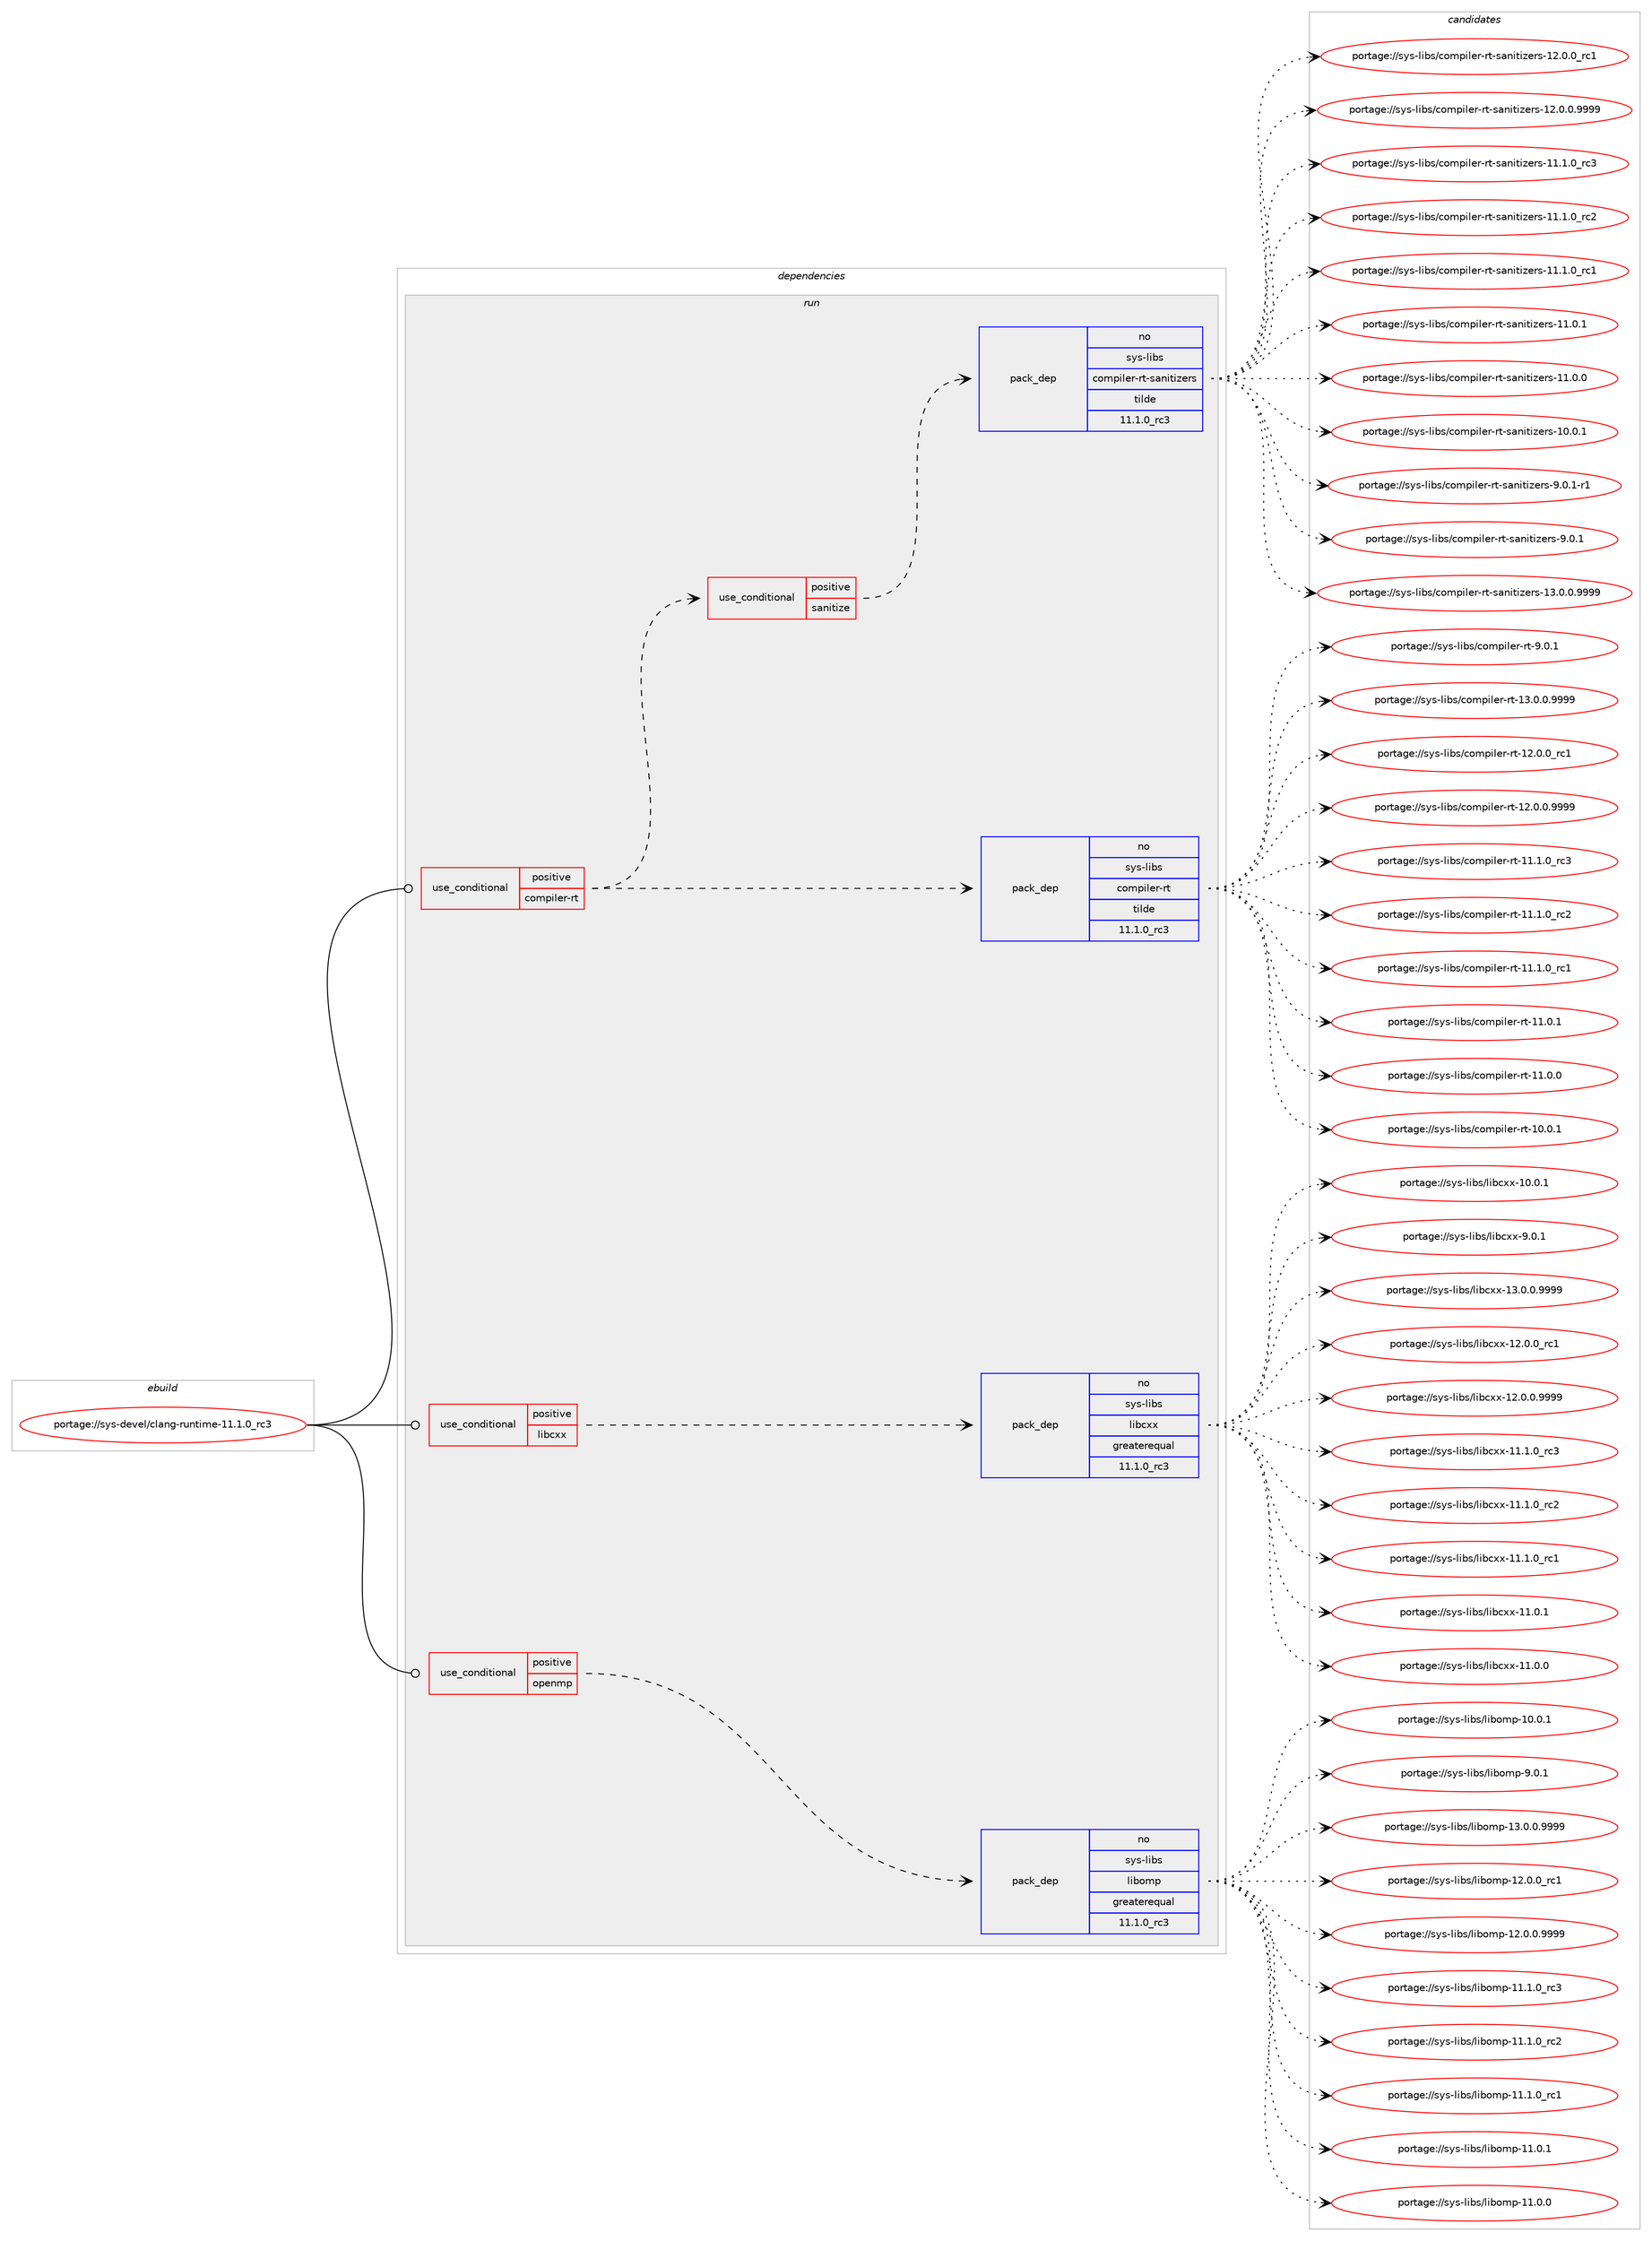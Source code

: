 digraph prolog {

# *************
# Graph options
# *************

newrank=true;
concentrate=true;
compound=true;
graph [rankdir=LR,fontname=Helvetica,fontsize=10,ranksep=1.5];#, ranksep=2.5, nodesep=0.2];
edge  [arrowhead=vee];
node  [fontname=Helvetica,fontsize=10];

# **********
# The ebuild
# **********

subgraph cluster_leftcol {
color=gray;
rank=same;
label=<<i>ebuild</i>>;
id [label="portage://sys-devel/clang-runtime-11.1.0_rc3", color=red, width=4, href="../sys-devel/clang-runtime-11.1.0_rc3.svg"];
}

# ****************
# The dependencies
# ****************

subgraph cluster_midcol {
color=gray;
label=<<i>dependencies</i>>;
subgraph cluster_compile {
fillcolor="#eeeeee";
style=filled;
label=<<i>compile</i>>;
}
subgraph cluster_compileandrun {
fillcolor="#eeeeee";
style=filled;
label=<<i>compile and run</i>>;
}
subgraph cluster_run {
fillcolor="#eeeeee";
style=filled;
label=<<i>run</i>>;
subgraph cond1826 {
dependency6866 [label=<<TABLE BORDER="0" CELLBORDER="1" CELLSPACING="0" CELLPADDING="4"><TR><TD ROWSPAN="3" CELLPADDING="10">use_conditional</TD></TR><TR><TD>positive</TD></TR><TR><TD>compiler-rt</TD></TR></TABLE>>, shape=none, color=red];
subgraph pack4949 {
dependency6867 [label=<<TABLE BORDER="0" CELLBORDER="1" CELLSPACING="0" CELLPADDING="4" WIDTH="220"><TR><TD ROWSPAN="6" CELLPADDING="30">pack_dep</TD></TR><TR><TD WIDTH="110">no</TD></TR><TR><TD>sys-libs</TD></TR><TR><TD>compiler-rt</TD></TR><TR><TD>tilde</TD></TR><TR><TD>11.1.0_rc3</TD></TR></TABLE>>, shape=none, color=blue];
}
dependency6866:e -> dependency6867:w [weight=20,style="dashed",arrowhead="vee"];
subgraph cond1827 {
dependency6868 [label=<<TABLE BORDER="0" CELLBORDER="1" CELLSPACING="0" CELLPADDING="4"><TR><TD ROWSPAN="3" CELLPADDING="10">use_conditional</TD></TR><TR><TD>positive</TD></TR><TR><TD>sanitize</TD></TR></TABLE>>, shape=none, color=red];
subgraph pack4950 {
dependency6869 [label=<<TABLE BORDER="0" CELLBORDER="1" CELLSPACING="0" CELLPADDING="4" WIDTH="220"><TR><TD ROWSPAN="6" CELLPADDING="30">pack_dep</TD></TR><TR><TD WIDTH="110">no</TD></TR><TR><TD>sys-libs</TD></TR><TR><TD>compiler-rt-sanitizers</TD></TR><TR><TD>tilde</TD></TR><TR><TD>11.1.0_rc3</TD></TR></TABLE>>, shape=none, color=blue];
}
dependency6868:e -> dependency6869:w [weight=20,style="dashed",arrowhead="vee"];
}
dependency6866:e -> dependency6868:w [weight=20,style="dashed",arrowhead="vee"];
}
id:e -> dependency6866:w [weight=20,style="solid",arrowhead="odot"];
subgraph cond1828 {
dependency6870 [label=<<TABLE BORDER="0" CELLBORDER="1" CELLSPACING="0" CELLPADDING="4"><TR><TD ROWSPAN="3" CELLPADDING="10">use_conditional</TD></TR><TR><TD>positive</TD></TR><TR><TD>libcxx</TD></TR></TABLE>>, shape=none, color=red];
subgraph pack4951 {
dependency6871 [label=<<TABLE BORDER="0" CELLBORDER="1" CELLSPACING="0" CELLPADDING="4" WIDTH="220"><TR><TD ROWSPAN="6" CELLPADDING="30">pack_dep</TD></TR><TR><TD WIDTH="110">no</TD></TR><TR><TD>sys-libs</TD></TR><TR><TD>libcxx</TD></TR><TR><TD>greaterequal</TD></TR><TR><TD>11.1.0_rc3</TD></TR></TABLE>>, shape=none, color=blue];
}
dependency6870:e -> dependency6871:w [weight=20,style="dashed",arrowhead="vee"];
}
id:e -> dependency6870:w [weight=20,style="solid",arrowhead="odot"];
subgraph cond1829 {
dependency6872 [label=<<TABLE BORDER="0" CELLBORDER="1" CELLSPACING="0" CELLPADDING="4"><TR><TD ROWSPAN="3" CELLPADDING="10">use_conditional</TD></TR><TR><TD>positive</TD></TR><TR><TD>openmp</TD></TR></TABLE>>, shape=none, color=red];
subgraph pack4952 {
dependency6873 [label=<<TABLE BORDER="0" CELLBORDER="1" CELLSPACING="0" CELLPADDING="4" WIDTH="220"><TR><TD ROWSPAN="6" CELLPADDING="30">pack_dep</TD></TR><TR><TD WIDTH="110">no</TD></TR><TR><TD>sys-libs</TD></TR><TR><TD>libomp</TD></TR><TR><TD>greaterequal</TD></TR><TR><TD>11.1.0_rc3</TD></TR></TABLE>>, shape=none, color=blue];
}
dependency6872:e -> dependency6873:w [weight=20,style="dashed",arrowhead="vee"];
}
id:e -> dependency6872:w [weight=20,style="solid",arrowhead="odot"];
}
}

# **************
# The candidates
# **************

subgraph cluster_choices {
rank=same;
color=gray;
label=<<i>candidates</i>>;

subgraph choice4949 {
color=black;
nodesep=1;
choice1151211154510810598115479911110911210510810111445114116455746484649 [label="portage://sys-libs/compiler-rt-9.0.1", color=red, width=4,href="../sys-libs/compiler-rt-9.0.1.svg"];
choice1151211154510810598115479911110911210510810111445114116454951464846484657575757 [label="portage://sys-libs/compiler-rt-13.0.0.9999", color=red, width=4,href="../sys-libs/compiler-rt-13.0.0.9999.svg"];
choice115121115451081059811547991111091121051081011144511411645495046484648951149949 [label="portage://sys-libs/compiler-rt-12.0.0_rc1", color=red, width=4,href="../sys-libs/compiler-rt-12.0.0_rc1.svg"];
choice1151211154510810598115479911110911210510810111445114116454950464846484657575757 [label="portage://sys-libs/compiler-rt-12.0.0.9999", color=red, width=4,href="../sys-libs/compiler-rt-12.0.0.9999.svg"];
choice115121115451081059811547991111091121051081011144511411645494946494648951149951 [label="portage://sys-libs/compiler-rt-11.1.0_rc3", color=red, width=4,href="../sys-libs/compiler-rt-11.1.0_rc3.svg"];
choice115121115451081059811547991111091121051081011144511411645494946494648951149950 [label="portage://sys-libs/compiler-rt-11.1.0_rc2", color=red, width=4,href="../sys-libs/compiler-rt-11.1.0_rc2.svg"];
choice115121115451081059811547991111091121051081011144511411645494946494648951149949 [label="portage://sys-libs/compiler-rt-11.1.0_rc1", color=red, width=4,href="../sys-libs/compiler-rt-11.1.0_rc1.svg"];
choice115121115451081059811547991111091121051081011144511411645494946484649 [label="portage://sys-libs/compiler-rt-11.0.1", color=red, width=4,href="../sys-libs/compiler-rt-11.0.1.svg"];
choice115121115451081059811547991111091121051081011144511411645494946484648 [label="portage://sys-libs/compiler-rt-11.0.0", color=red, width=4,href="../sys-libs/compiler-rt-11.0.0.svg"];
choice115121115451081059811547991111091121051081011144511411645494846484649 [label="portage://sys-libs/compiler-rt-10.0.1", color=red, width=4,href="../sys-libs/compiler-rt-10.0.1.svg"];
dependency6867:e -> choice1151211154510810598115479911110911210510810111445114116455746484649:w [style=dotted,weight="100"];
dependency6867:e -> choice1151211154510810598115479911110911210510810111445114116454951464846484657575757:w [style=dotted,weight="100"];
dependency6867:e -> choice115121115451081059811547991111091121051081011144511411645495046484648951149949:w [style=dotted,weight="100"];
dependency6867:e -> choice1151211154510810598115479911110911210510810111445114116454950464846484657575757:w [style=dotted,weight="100"];
dependency6867:e -> choice115121115451081059811547991111091121051081011144511411645494946494648951149951:w [style=dotted,weight="100"];
dependency6867:e -> choice115121115451081059811547991111091121051081011144511411645494946494648951149950:w [style=dotted,weight="100"];
dependency6867:e -> choice115121115451081059811547991111091121051081011144511411645494946494648951149949:w [style=dotted,weight="100"];
dependency6867:e -> choice115121115451081059811547991111091121051081011144511411645494946484649:w [style=dotted,weight="100"];
dependency6867:e -> choice115121115451081059811547991111091121051081011144511411645494946484648:w [style=dotted,weight="100"];
dependency6867:e -> choice115121115451081059811547991111091121051081011144511411645494846484649:w [style=dotted,weight="100"];
}
subgraph choice4950 {
color=black;
nodesep=1;
choice115121115451081059811547991111091121051081011144511411645115971101051161051221011141154557464846494511449 [label="portage://sys-libs/compiler-rt-sanitizers-9.0.1-r1", color=red, width=4,href="../sys-libs/compiler-rt-sanitizers-9.0.1-r1.svg"];
choice11512111545108105981154799111109112105108101114451141164511597110105116105122101114115455746484649 [label="portage://sys-libs/compiler-rt-sanitizers-9.0.1", color=red, width=4,href="../sys-libs/compiler-rt-sanitizers-9.0.1.svg"];
choice11512111545108105981154799111109112105108101114451141164511597110105116105122101114115454951464846484657575757 [label="portage://sys-libs/compiler-rt-sanitizers-13.0.0.9999", color=red, width=4,href="../sys-libs/compiler-rt-sanitizers-13.0.0.9999.svg"];
choice1151211154510810598115479911110911210510810111445114116451159711010511610512210111411545495046484648951149949 [label="portage://sys-libs/compiler-rt-sanitizers-12.0.0_rc1", color=red, width=4,href="../sys-libs/compiler-rt-sanitizers-12.0.0_rc1.svg"];
choice11512111545108105981154799111109112105108101114451141164511597110105116105122101114115454950464846484657575757 [label="portage://sys-libs/compiler-rt-sanitizers-12.0.0.9999", color=red, width=4,href="../sys-libs/compiler-rt-sanitizers-12.0.0.9999.svg"];
choice1151211154510810598115479911110911210510810111445114116451159711010511610512210111411545494946494648951149951 [label="portage://sys-libs/compiler-rt-sanitizers-11.1.0_rc3", color=red, width=4,href="../sys-libs/compiler-rt-sanitizers-11.1.0_rc3.svg"];
choice1151211154510810598115479911110911210510810111445114116451159711010511610512210111411545494946494648951149950 [label="portage://sys-libs/compiler-rt-sanitizers-11.1.0_rc2", color=red, width=4,href="../sys-libs/compiler-rt-sanitizers-11.1.0_rc2.svg"];
choice1151211154510810598115479911110911210510810111445114116451159711010511610512210111411545494946494648951149949 [label="portage://sys-libs/compiler-rt-sanitizers-11.1.0_rc1", color=red, width=4,href="../sys-libs/compiler-rt-sanitizers-11.1.0_rc1.svg"];
choice1151211154510810598115479911110911210510810111445114116451159711010511610512210111411545494946484649 [label="portage://sys-libs/compiler-rt-sanitizers-11.0.1", color=red, width=4,href="../sys-libs/compiler-rt-sanitizers-11.0.1.svg"];
choice1151211154510810598115479911110911210510810111445114116451159711010511610512210111411545494946484648 [label="portage://sys-libs/compiler-rt-sanitizers-11.0.0", color=red, width=4,href="../sys-libs/compiler-rt-sanitizers-11.0.0.svg"];
choice1151211154510810598115479911110911210510810111445114116451159711010511610512210111411545494846484649 [label="portage://sys-libs/compiler-rt-sanitizers-10.0.1", color=red, width=4,href="../sys-libs/compiler-rt-sanitizers-10.0.1.svg"];
dependency6869:e -> choice115121115451081059811547991111091121051081011144511411645115971101051161051221011141154557464846494511449:w [style=dotted,weight="100"];
dependency6869:e -> choice11512111545108105981154799111109112105108101114451141164511597110105116105122101114115455746484649:w [style=dotted,weight="100"];
dependency6869:e -> choice11512111545108105981154799111109112105108101114451141164511597110105116105122101114115454951464846484657575757:w [style=dotted,weight="100"];
dependency6869:e -> choice1151211154510810598115479911110911210510810111445114116451159711010511610512210111411545495046484648951149949:w [style=dotted,weight="100"];
dependency6869:e -> choice11512111545108105981154799111109112105108101114451141164511597110105116105122101114115454950464846484657575757:w [style=dotted,weight="100"];
dependency6869:e -> choice1151211154510810598115479911110911210510810111445114116451159711010511610512210111411545494946494648951149951:w [style=dotted,weight="100"];
dependency6869:e -> choice1151211154510810598115479911110911210510810111445114116451159711010511610512210111411545494946494648951149950:w [style=dotted,weight="100"];
dependency6869:e -> choice1151211154510810598115479911110911210510810111445114116451159711010511610512210111411545494946494648951149949:w [style=dotted,weight="100"];
dependency6869:e -> choice1151211154510810598115479911110911210510810111445114116451159711010511610512210111411545494946484649:w [style=dotted,weight="100"];
dependency6869:e -> choice1151211154510810598115479911110911210510810111445114116451159711010511610512210111411545494946484648:w [style=dotted,weight="100"];
dependency6869:e -> choice1151211154510810598115479911110911210510810111445114116451159711010511610512210111411545494846484649:w [style=dotted,weight="100"];
}
subgraph choice4951 {
color=black;
nodesep=1;
choice1151211154510810598115471081059899120120455746484649 [label="portage://sys-libs/libcxx-9.0.1", color=red, width=4,href="../sys-libs/libcxx-9.0.1.svg"];
choice1151211154510810598115471081059899120120454951464846484657575757 [label="portage://sys-libs/libcxx-13.0.0.9999", color=red, width=4,href="../sys-libs/libcxx-13.0.0.9999.svg"];
choice115121115451081059811547108105989912012045495046484648951149949 [label="portage://sys-libs/libcxx-12.0.0_rc1", color=red, width=4,href="../sys-libs/libcxx-12.0.0_rc1.svg"];
choice1151211154510810598115471081059899120120454950464846484657575757 [label="portage://sys-libs/libcxx-12.0.0.9999", color=red, width=4,href="../sys-libs/libcxx-12.0.0.9999.svg"];
choice115121115451081059811547108105989912012045494946494648951149951 [label="portage://sys-libs/libcxx-11.1.0_rc3", color=red, width=4,href="../sys-libs/libcxx-11.1.0_rc3.svg"];
choice115121115451081059811547108105989912012045494946494648951149950 [label="portage://sys-libs/libcxx-11.1.0_rc2", color=red, width=4,href="../sys-libs/libcxx-11.1.0_rc2.svg"];
choice115121115451081059811547108105989912012045494946494648951149949 [label="portage://sys-libs/libcxx-11.1.0_rc1", color=red, width=4,href="../sys-libs/libcxx-11.1.0_rc1.svg"];
choice115121115451081059811547108105989912012045494946484649 [label="portage://sys-libs/libcxx-11.0.1", color=red, width=4,href="../sys-libs/libcxx-11.0.1.svg"];
choice115121115451081059811547108105989912012045494946484648 [label="portage://sys-libs/libcxx-11.0.0", color=red, width=4,href="../sys-libs/libcxx-11.0.0.svg"];
choice115121115451081059811547108105989912012045494846484649 [label="portage://sys-libs/libcxx-10.0.1", color=red, width=4,href="../sys-libs/libcxx-10.0.1.svg"];
dependency6871:e -> choice1151211154510810598115471081059899120120455746484649:w [style=dotted,weight="100"];
dependency6871:e -> choice1151211154510810598115471081059899120120454951464846484657575757:w [style=dotted,weight="100"];
dependency6871:e -> choice115121115451081059811547108105989912012045495046484648951149949:w [style=dotted,weight="100"];
dependency6871:e -> choice1151211154510810598115471081059899120120454950464846484657575757:w [style=dotted,weight="100"];
dependency6871:e -> choice115121115451081059811547108105989912012045494946494648951149951:w [style=dotted,weight="100"];
dependency6871:e -> choice115121115451081059811547108105989912012045494946494648951149950:w [style=dotted,weight="100"];
dependency6871:e -> choice115121115451081059811547108105989912012045494946494648951149949:w [style=dotted,weight="100"];
dependency6871:e -> choice115121115451081059811547108105989912012045494946484649:w [style=dotted,weight="100"];
dependency6871:e -> choice115121115451081059811547108105989912012045494946484648:w [style=dotted,weight="100"];
dependency6871:e -> choice115121115451081059811547108105989912012045494846484649:w [style=dotted,weight="100"];
}
subgraph choice4952 {
color=black;
nodesep=1;
choice11512111545108105981154710810598111109112455746484649 [label="portage://sys-libs/libomp-9.0.1", color=red, width=4,href="../sys-libs/libomp-9.0.1.svg"];
choice11512111545108105981154710810598111109112454951464846484657575757 [label="portage://sys-libs/libomp-13.0.0.9999", color=red, width=4,href="../sys-libs/libomp-13.0.0.9999.svg"];
choice1151211154510810598115471081059811110911245495046484648951149949 [label="portage://sys-libs/libomp-12.0.0_rc1", color=red, width=4,href="../sys-libs/libomp-12.0.0_rc1.svg"];
choice11512111545108105981154710810598111109112454950464846484657575757 [label="portage://sys-libs/libomp-12.0.0.9999", color=red, width=4,href="../sys-libs/libomp-12.0.0.9999.svg"];
choice1151211154510810598115471081059811110911245494946494648951149951 [label="portage://sys-libs/libomp-11.1.0_rc3", color=red, width=4,href="../sys-libs/libomp-11.1.0_rc3.svg"];
choice1151211154510810598115471081059811110911245494946494648951149950 [label="portage://sys-libs/libomp-11.1.0_rc2", color=red, width=4,href="../sys-libs/libomp-11.1.0_rc2.svg"];
choice1151211154510810598115471081059811110911245494946494648951149949 [label="portage://sys-libs/libomp-11.1.0_rc1", color=red, width=4,href="../sys-libs/libomp-11.1.0_rc1.svg"];
choice1151211154510810598115471081059811110911245494946484649 [label="portage://sys-libs/libomp-11.0.1", color=red, width=4,href="../sys-libs/libomp-11.0.1.svg"];
choice1151211154510810598115471081059811110911245494946484648 [label="portage://sys-libs/libomp-11.0.0", color=red, width=4,href="../sys-libs/libomp-11.0.0.svg"];
choice1151211154510810598115471081059811110911245494846484649 [label="portage://sys-libs/libomp-10.0.1", color=red, width=4,href="../sys-libs/libomp-10.0.1.svg"];
dependency6873:e -> choice11512111545108105981154710810598111109112455746484649:w [style=dotted,weight="100"];
dependency6873:e -> choice11512111545108105981154710810598111109112454951464846484657575757:w [style=dotted,weight="100"];
dependency6873:e -> choice1151211154510810598115471081059811110911245495046484648951149949:w [style=dotted,weight="100"];
dependency6873:e -> choice11512111545108105981154710810598111109112454950464846484657575757:w [style=dotted,weight="100"];
dependency6873:e -> choice1151211154510810598115471081059811110911245494946494648951149951:w [style=dotted,weight="100"];
dependency6873:e -> choice1151211154510810598115471081059811110911245494946494648951149950:w [style=dotted,weight="100"];
dependency6873:e -> choice1151211154510810598115471081059811110911245494946494648951149949:w [style=dotted,weight="100"];
dependency6873:e -> choice1151211154510810598115471081059811110911245494946484649:w [style=dotted,weight="100"];
dependency6873:e -> choice1151211154510810598115471081059811110911245494946484648:w [style=dotted,weight="100"];
dependency6873:e -> choice1151211154510810598115471081059811110911245494846484649:w [style=dotted,weight="100"];
}
}

}
